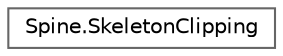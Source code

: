 digraph "类继承关系图"
{
 // LATEX_PDF_SIZE
  bgcolor="transparent";
  edge [fontname=Helvetica,fontsize=10,labelfontname=Helvetica,labelfontsize=10];
  node [fontname=Helvetica,fontsize=10,shape=box,height=0.2,width=0.4];
  rankdir="LR";
  Node0 [id="Node000000",label="Spine.SkeletonClipping",height=0.2,width=0.4,color="grey40", fillcolor="white", style="filled",URL="$class_spine_1_1_skeleton_clipping.html",tooltip=" "];
}
